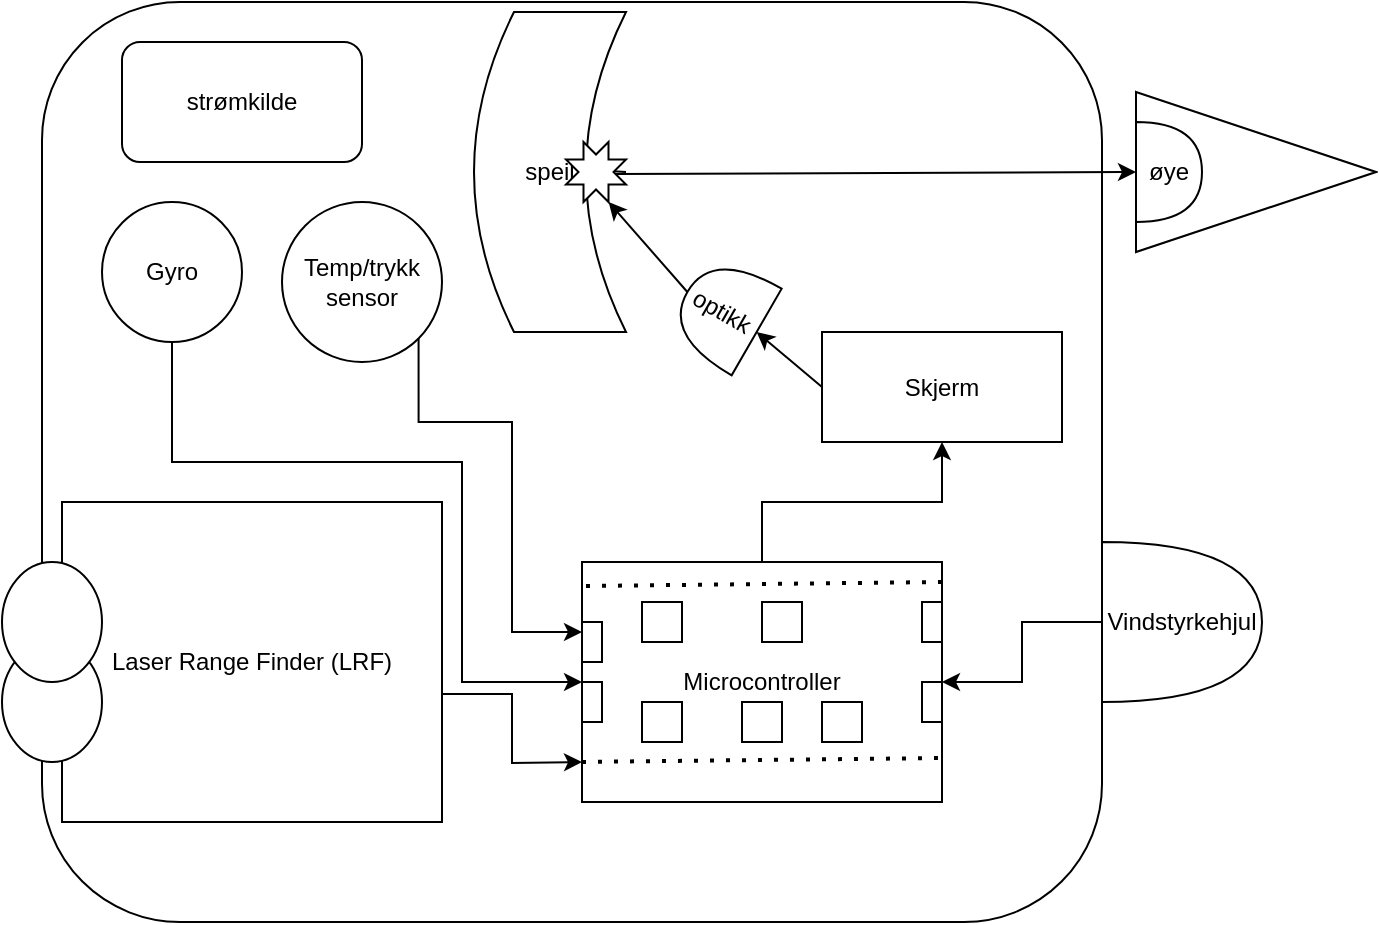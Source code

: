 <mxfile version="21.3.5" type="github">
  <diagram name="Page-1" id="5pY-RSxAmSt5iOWaq7EZ">
    <mxGraphModel dx="954" dy="496" grid="1" gridSize="10" guides="1" tooltips="1" connect="1" arrows="1" fold="1" page="1" pageScale="1" pageWidth="827" pageHeight="1169" math="0" shadow="0">
      <root>
        <mxCell id="0" />
        <mxCell id="1" parent="0" />
        <mxCell id="MyCnfWOqVa5GIsgSaZat-1" value="" style="rounded=1;whiteSpace=wrap;html=1;" vertex="1" parent="1">
          <mxGeometry x="160" y="40" width="530" height="460" as="geometry" />
        </mxCell>
        <mxCell id="MyCnfWOqVa5GIsgSaZat-4" value="Laser Range Finder (LRF)" style="rounded=0;whiteSpace=wrap;html=1;" vertex="1" parent="1">
          <mxGeometry x="170" y="290" width="190" height="160" as="geometry" />
        </mxCell>
        <mxCell id="MyCnfWOqVa5GIsgSaZat-3" value="" style="ellipse;whiteSpace=wrap;html=1;direction=south;" vertex="1" parent="1">
          <mxGeometry x="140" y="360" width="50" height="60" as="geometry" />
        </mxCell>
        <mxCell id="MyCnfWOqVa5GIsgSaZat-2" value="" style="ellipse;whiteSpace=wrap;html=1;direction=south;" vertex="1" parent="1">
          <mxGeometry x="140" y="320" width="50" height="60" as="geometry" />
        </mxCell>
        <mxCell id="MyCnfWOqVa5GIsgSaZat-41" style="edgeStyle=orthogonalEdgeStyle;rounded=0;orthogonalLoop=1;jettySize=auto;html=1;exitX=1;exitY=0.6;exitDx=0;exitDy=0;exitPerimeter=0;" edge="1" parent="1" source="MyCnfWOqVa5GIsgSaZat-4">
          <mxGeometry relative="1" as="geometry">
            <mxPoint x="430" y="420" as="targetPoint" />
          </mxGeometry>
        </mxCell>
        <mxCell id="MyCnfWOqVa5GIsgSaZat-48" style="edgeStyle=orthogonalEdgeStyle;rounded=0;orthogonalLoop=1;jettySize=auto;html=1;entryX=0.5;entryY=1;entryDx=0;entryDy=0;" edge="1" parent="1" source="MyCnfWOqVa5GIsgSaZat-5" target="MyCnfWOqVa5GIsgSaZat-23">
          <mxGeometry relative="1" as="geometry" />
        </mxCell>
        <mxCell id="MyCnfWOqVa5GIsgSaZat-5" value="Microcontroller" style="rounded=0;whiteSpace=wrap;html=1;" vertex="1" parent="1">
          <mxGeometry x="430" y="320" width="180" height="120" as="geometry" />
        </mxCell>
        <mxCell id="MyCnfWOqVa5GIsgSaZat-6" value="" style="endArrow=none;dashed=1;html=1;dashPattern=1 3;strokeWidth=2;rounded=0;entryX=0.989;entryY=0.817;entryDx=0;entryDy=0;entryPerimeter=0;exitX=0;exitY=0.833;exitDx=0;exitDy=0;exitPerimeter=0;" edge="1" parent="1" source="MyCnfWOqVa5GIsgSaZat-5" target="MyCnfWOqVa5GIsgSaZat-5">
          <mxGeometry width="50" height="50" relative="1" as="geometry">
            <mxPoint x="490" y="440" as="sourcePoint" />
            <mxPoint x="540" y="390" as="targetPoint" />
          </mxGeometry>
        </mxCell>
        <mxCell id="MyCnfWOqVa5GIsgSaZat-7" value="" style="endArrow=none;dashed=1;html=1;dashPattern=1 3;strokeWidth=2;rounded=0;entryX=0.989;entryY=0.817;entryDx=0;entryDy=0;entryPerimeter=0;exitX=0;exitY=0.833;exitDx=0;exitDy=0;exitPerimeter=0;" edge="1" parent="1">
          <mxGeometry width="50" height="50" relative="1" as="geometry">
            <mxPoint x="432" y="332" as="sourcePoint" />
            <mxPoint x="610" y="330" as="targetPoint" />
          </mxGeometry>
        </mxCell>
        <mxCell id="MyCnfWOqVa5GIsgSaZat-9" value="" style="whiteSpace=wrap;html=1;aspect=fixed;" vertex="1" parent="1">
          <mxGeometry x="460" y="340" width="20" height="20" as="geometry" />
        </mxCell>
        <mxCell id="MyCnfWOqVa5GIsgSaZat-10" value="" style="whiteSpace=wrap;html=1;aspect=fixed;" vertex="1" parent="1">
          <mxGeometry x="550" y="390" width="20" height="20" as="geometry" />
        </mxCell>
        <mxCell id="MyCnfWOqVa5GIsgSaZat-11" value="" style="whiteSpace=wrap;html=1;aspect=fixed;" vertex="1" parent="1">
          <mxGeometry x="510" y="390" width="20" height="20" as="geometry" />
        </mxCell>
        <mxCell id="MyCnfWOqVa5GIsgSaZat-12" value="" style="whiteSpace=wrap;html=1;aspect=fixed;" vertex="1" parent="1">
          <mxGeometry x="460" y="390" width="20" height="20" as="geometry" />
        </mxCell>
        <mxCell id="MyCnfWOqVa5GIsgSaZat-13" value="" style="whiteSpace=wrap;html=1;aspect=fixed;" vertex="1" parent="1">
          <mxGeometry x="520" y="340" width="20" height="20" as="geometry" />
        </mxCell>
        <mxCell id="MyCnfWOqVa5GIsgSaZat-17" value="" style="rounded=0;whiteSpace=wrap;html=1;direction=south;" vertex="1" parent="1">
          <mxGeometry x="430" y="380" width="10" height="20" as="geometry" />
        </mxCell>
        <mxCell id="MyCnfWOqVa5GIsgSaZat-18" value="" style="rounded=0;whiteSpace=wrap;html=1;direction=south;" vertex="1" parent="1">
          <mxGeometry x="430" y="350" width="10" height="20" as="geometry" />
        </mxCell>
        <mxCell id="MyCnfWOqVa5GIsgSaZat-19" value="" style="rounded=0;whiteSpace=wrap;html=1;direction=south;" vertex="1" parent="1">
          <mxGeometry x="600" y="340" width="10" height="20" as="geometry" />
        </mxCell>
        <mxCell id="MyCnfWOqVa5GIsgSaZat-20" value="" style="rounded=0;whiteSpace=wrap;html=1;direction=south;" vertex="1" parent="1">
          <mxGeometry x="600" y="380" width="10" height="20" as="geometry" />
        </mxCell>
        <mxCell id="MyCnfWOqVa5GIsgSaZat-46" style="edgeStyle=orthogonalEdgeStyle;rounded=0;orthogonalLoop=1;jettySize=auto;html=1;entryX=0;entryY=1;entryDx=0;entryDy=0;" edge="1" parent="1" source="MyCnfWOqVa5GIsgSaZat-21" target="MyCnfWOqVa5GIsgSaZat-17">
          <mxGeometry relative="1" as="geometry">
            <Array as="points">
              <mxPoint x="225" y="270" />
              <mxPoint x="370" y="270" />
              <mxPoint x="370" y="380" />
            </Array>
          </mxGeometry>
        </mxCell>
        <mxCell id="MyCnfWOqVa5GIsgSaZat-21" value="Gyro" style="ellipse;whiteSpace=wrap;html=1;aspect=fixed;" vertex="1" parent="1">
          <mxGeometry x="190" y="140" width="70" height="70" as="geometry" />
        </mxCell>
        <mxCell id="MyCnfWOqVa5GIsgSaZat-23" value="Skjerm" style="rounded=0;whiteSpace=wrap;html=1;" vertex="1" parent="1">
          <mxGeometry x="550" y="205" width="120" height="55" as="geometry" />
        </mxCell>
        <mxCell id="MyCnfWOqVa5GIsgSaZat-24" value="optikk" style="shape=or;whiteSpace=wrap;html=1;direction=west;rotation=30;" vertex="1" parent="1">
          <mxGeometry x="480" y="170" width="40" height="50" as="geometry" />
        </mxCell>
        <mxCell id="MyCnfWOqVa5GIsgSaZat-25" value="speil" style="shape=dataStorage;whiteSpace=wrap;html=1;fixedSize=1;" vertex="1" parent="1">
          <mxGeometry x="376" y="45" width="76" height="160" as="geometry" />
        </mxCell>
        <mxCell id="MyCnfWOqVa5GIsgSaZat-26" value="" style="endArrow=classic;html=1;rounded=0;exitX=0;exitY=0.5;exitDx=0;exitDy=0;entryX=0;entryY=0.5;entryDx=0;entryDy=0;entryPerimeter=0;" edge="1" parent="1" source="MyCnfWOqVa5GIsgSaZat-23" target="MyCnfWOqVa5GIsgSaZat-24">
          <mxGeometry width="50" height="50" relative="1" as="geometry">
            <mxPoint x="485" y="430" as="sourcePoint" />
            <mxPoint x="530" y="210" as="targetPoint" />
          </mxGeometry>
        </mxCell>
        <mxCell id="MyCnfWOqVa5GIsgSaZat-27" value="" style="endArrow=classic;html=1;rounded=0;exitX=1;exitY=0.5;exitDx=0;exitDy=0;entryX=0.776;entryY=0.494;entryDx=0;entryDy=0;entryPerimeter=0;exitPerimeter=0;" edge="1" parent="1" source="MyCnfWOqVa5GIsgSaZat-36" target="MyCnfWOqVa5GIsgSaZat-25">
          <mxGeometry width="50" height="50" relative="1" as="geometry">
            <mxPoint x="560" y="400" as="sourcePoint" />
            <mxPoint x="531" y="376" as="targetPoint" />
          </mxGeometry>
        </mxCell>
        <mxCell id="MyCnfWOqVa5GIsgSaZat-28" value="" style="endArrow=classic;html=1;rounded=0;entryX=0;entryY=0.5;entryDx=0;entryDy=0;entryPerimeter=0;exitX=0.8;exitY=0.533;exitDx=0;exitDy=0;exitPerimeter=0;" edge="1" parent="1" source="MyCnfWOqVa5GIsgSaZat-36" target="MyCnfWOqVa5GIsgSaZat-33">
          <mxGeometry width="50" height="50" relative="1" as="geometry">
            <mxPoint x="450" y="135" as="sourcePoint" />
            <mxPoint x="440" y="230" as="targetPoint" />
          </mxGeometry>
        </mxCell>
        <mxCell id="MyCnfWOqVa5GIsgSaZat-29" value="strømkilde" style="rounded=1;whiteSpace=wrap;html=1;" vertex="1" parent="1">
          <mxGeometry x="200" y="60" width="120" height="60" as="geometry" />
        </mxCell>
        <mxCell id="MyCnfWOqVa5GIsgSaZat-47" style="edgeStyle=orthogonalEdgeStyle;rounded=0;orthogonalLoop=1;jettySize=auto;html=1;" edge="1" parent="1" source="MyCnfWOqVa5GIsgSaZat-30" target="MyCnfWOqVa5GIsgSaZat-5">
          <mxGeometry relative="1" as="geometry" />
        </mxCell>
        <mxCell id="MyCnfWOqVa5GIsgSaZat-30" value="Vindstyrkehjul" style="shape=or;whiteSpace=wrap;html=1;" vertex="1" parent="1">
          <mxGeometry x="690" y="310" width="80" height="80" as="geometry" />
        </mxCell>
        <mxCell id="MyCnfWOqVa5GIsgSaZat-32" value="" style="triangle;whiteSpace=wrap;html=1;" vertex="1" parent="1">
          <mxGeometry x="707" y="85" width="120" height="80" as="geometry" />
        </mxCell>
        <mxCell id="MyCnfWOqVa5GIsgSaZat-33" value="øye" style="shape=or;whiteSpace=wrap;html=1;" vertex="1" parent="1">
          <mxGeometry x="707" y="100" width="33" height="50" as="geometry" />
        </mxCell>
        <mxCell id="MyCnfWOqVa5GIsgSaZat-42" style="edgeStyle=orthogonalEdgeStyle;rounded=0;orthogonalLoop=1;jettySize=auto;html=1;entryX=0.25;entryY=1;entryDx=0;entryDy=0;exitX=1;exitY=1;exitDx=0;exitDy=0;" edge="1" parent="1" source="MyCnfWOqVa5GIsgSaZat-34" target="MyCnfWOqVa5GIsgSaZat-18">
          <mxGeometry relative="1" as="geometry">
            <Array as="points">
              <mxPoint x="348" y="250" />
              <mxPoint x="395" y="250" />
              <mxPoint x="395" y="355" />
            </Array>
          </mxGeometry>
        </mxCell>
        <mxCell id="MyCnfWOqVa5GIsgSaZat-34" value="Temp/trykk sensor" style="ellipse;whiteSpace=wrap;html=1;aspect=fixed;" vertex="1" parent="1">
          <mxGeometry x="280" y="140" width="80" height="80" as="geometry" />
        </mxCell>
        <mxCell id="MyCnfWOqVa5GIsgSaZat-37" value="" style="endArrow=classic;html=1;rounded=0;exitX=1;exitY=0.5;exitDx=0;exitDy=0;exitPerimeter=0;entryX=0.71;entryY=1;entryDx=0;entryDy=0;entryPerimeter=0;" edge="1" parent="1" source="MyCnfWOqVa5GIsgSaZat-24" target="MyCnfWOqVa5GIsgSaZat-36">
          <mxGeometry width="50" height="50" relative="1" as="geometry">
            <mxPoint x="493" y="185" as="sourcePoint" />
            <mxPoint x="450" y="150" as="targetPoint" />
          </mxGeometry>
        </mxCell>
        <mxCell id="MyCnfWOqVa5GIsgSaZat-36" value="" style="verticalLabelPosition=bottom;verticalAlign=top;html=1;shape=mxgraph.basic.8_point_star" vertex="1" parent="1">
          <mxGeometry x="422" y="110" width="30" height="30" as="geometry" />
        </mxCell>
      </root>
    </mxGraphModel>
  </diagram>
</mxfile>
